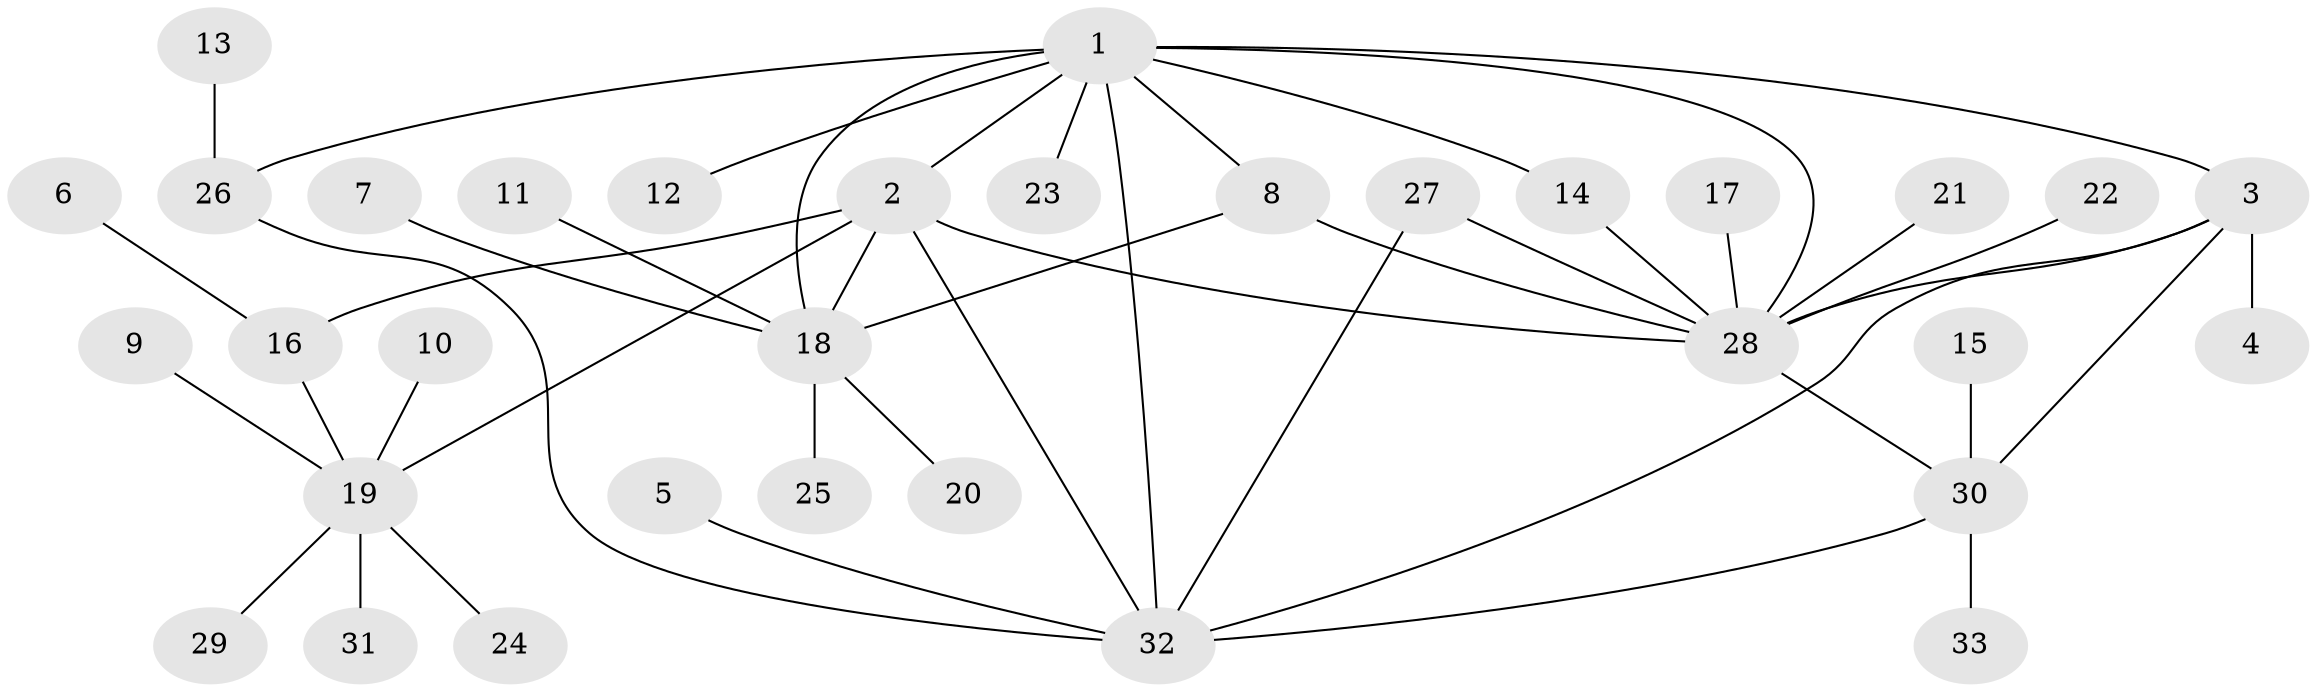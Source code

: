 // original degree distribution, {5: 0.06349206349206349, 6: 0.031746031746031744, 2: 0.20634920634920634, 8: 0.015873015873015872, 4: 0.06349206349206349, 7: 0.031746031746031744, 9: 0.015873015873015872, 12: 0.015873015873015872, 1: 0.5396825396825397, 3: 0.015873015873015872}
// Generated by graph-tools (version 1.1) at 2025/50/03/09/25 03:50:39]
// undirected, 33 vertices, 45 edges
graph export_dot {
graph [start="1"]
  node [color=gray90,style=filled];
  1;
  2;
  3;
  4;
  5;
  6;
  7;
  8;
  9;
  10;
  11;
  12;
  13;
  14;
  15;
  16;
  17;
  18;
  19;
  20;
  21;
  22;
  23;
  24;
  25;
  26;
  27;
  28;
  29;
  30;
  31;
  32;
  33;
  1 -- 2 [weight=1.0];
  1 -- 3 [weight=1.0];
  1 -- 8 [weight=1.0];
  1 -- 12 [weight=1.0];
  1 -- 14 [weight=1.0];
  1 -- 18 [weight=1.0];
  1 -- 23 [weight=1.0];
  1 -- 26 [weight=1.0];
  1 -- 28 [weight=1.0];
  1 -- 32 [weight=1.0];
  2 -- 16 [weight=1.0];
  2 -- 18 [weight=1.0];
  2 -- 19 [weight=1.0];
  2 -- 28 [weight=1.0];
  2 -- 32 [weight=1.0];
  3 -- 4 [weight=1.0];
  3 -- 28 [weight=2.0];
  3 -- 30 [weight=1.0];
  3 -- 32 [weight=1.0];
  5 -- 32 [weight=1.0];
  6 -- 16 [weight=1.0];
  7 -- 18 [weight=1.0];
  8 -- 18 [weight=1.0];
  8 -- 28 [weight=1.0];
  9 -- 19 [weight=1.0];
  10 -- 19 [weight=1.0];
  11 -- 18 [weight=1.0];
  13 -- 26 [weight=1.0];
  14 -- 28 [weight=1.0];
  15 -- 30 [weight=1.0];
  16 -- 19 [weight=1.0];
  17 -- 28 [weight=1.0];
  18 -- 20 [weight=1.0];
  18 -- 25 [weight=1.0];
  19 -- 24 [weight=1.0];
  19 -- 29 [weight=1.0];
  19 -- 31 [weight=1.0];
  21 -- 28 [weight=1.0];
  22 -- 28 [weight=1.0];
  26 -- 32 [weight=1.0];
  27 -- 28 [weight=1.0];
  27 -- 32 [weight=1.0];
  28 -- 30 [weight=1.0];
  30 -- 32 [weight=1.0];
  30 -- 33 [weight=1.0];
}
